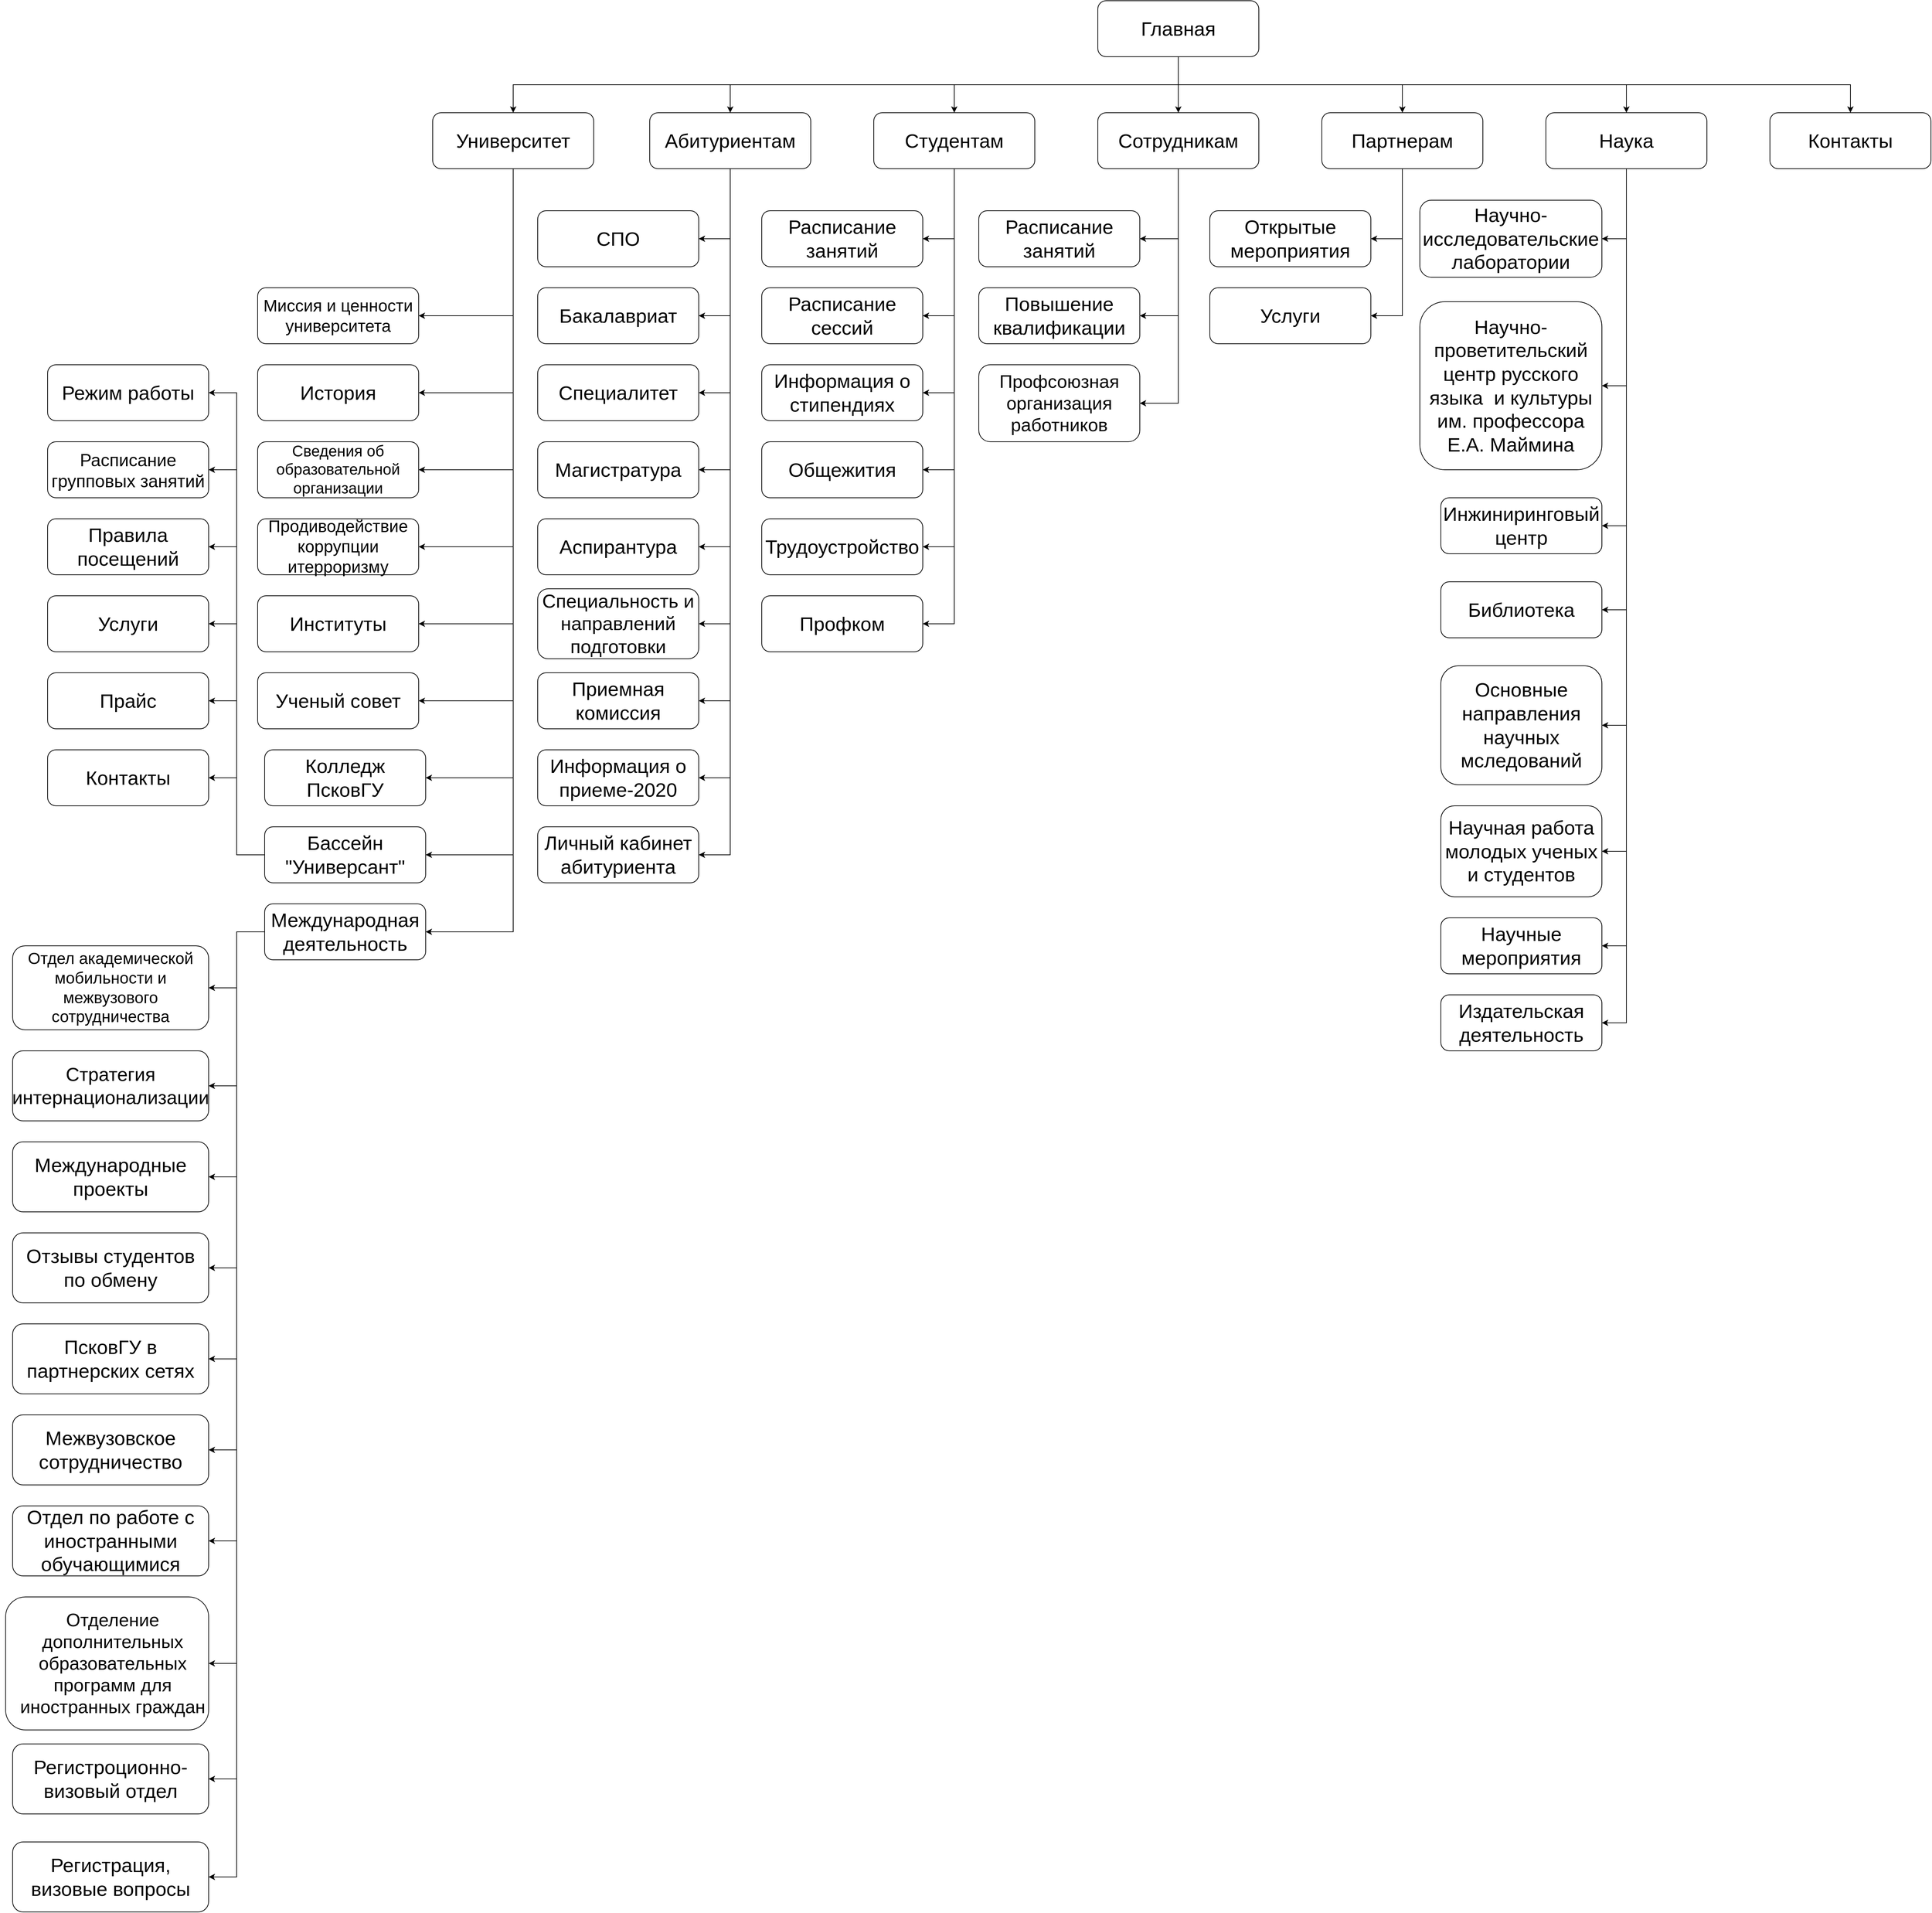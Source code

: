 <mxfile version="20.8.20" type="github">
  <diagram name="Page-1" id="2c0d36ab-eaac-3732-788b-9136903baeff">
    <mxGraphModel dx="4130.5" dy="1369" grid="1" gridSize="10" guides="1" tooltips="1" connect="1" arrows="1" fold="1" page="1" pageScale="1.5" pageWidth="1169" pageHeight="827" background="none" math="0" shadow="0">
      <root>
        <mxCell id="0" />
        <mxCell id="1" parent="0" />
        <mxCell id="hjXKdelXAHmComiaKtAr-131" style="edgeStyle=orthogonalEdgeStyle;rounded=0;orthogonalLoop=1;jettySize=auto;html=1;exitX=0.5;exitY=1;exitDx=0;exitDy=0;entryX=0.5;entryY=0;entryDx=0;entryDy=0;fontSize=28;" edge="1" parent="1" source="hjXKdelXAHmComiaKtAr-123" target="hjXKdelXAHmComiaKtAr-130">
          <mxGeometry relative="1" as="geometry" />
        </mxCell>
        <mxCell id="hjXKdelXAHmComiaKtAr-132" style="edgeStyle=orthogonalEdgeStyle;rounded=0;orthogonalLoop=1;jettySize=auto;html=1;exitX=0.5;exitY=1;exitDx=0;exitDy=0;entryX=0.5;entryY=0;entryDx=0;entryDy=0;fontSize=28;" edge="1" parent="1" source="hjXKdelXAHmComiaKtAr-123" target="hjXKdelXAHmComiaKtAr-124">
          <mxGeometry relative="1" as="geometry" />
        </mxCell>
        <mxCell id="hjXKdelXAHmComiaKtAr-133" style="edgeStyle=orthogonalEdgeStyle;rounded=0;orthogonalLoop=1;jettySize=auto;html=1;exitX=0.5;exitY=1;exitDx=0;exitDy=0;entryX=0.5;entryY=0;entryDx=0;entryDy=0;fontSize=28;" edge="1" parent="1" source="hjXKdelXAHmComiaKtAr-123" target="hjXKdelXAHmComiaKtAr-125">
          <mxGeometry relative="1" as="geometry" />
        </mxCell>
        <mxCell id="hjXKdelXAHmComiaKtAr-134" style="edgeStyle=orthogonalEdgeStyle;rounded=0;orthogonalLoop=1;jettySize=auto;html=1;exitX=0.5;exitY=1;exitDx=0;exitDy=0;entryX=0.5;entryY=0;entryDx=0;entryDy=0;fontSize=28;" edge="1" parent="1" source="hjXKdelXAHmComiaKtAr-123" target="hjXKdelXAHmComiaKtAr-126">
          <mxGeometry relative="1" as="geometry" />
        </mxCell>
        <mxCell id="hjXKdelXAHmComiaKtAr-135" style="edgeStyle=orthogonalEdgeStyle;rounded=0;orthogonalLoop=1;jettySize=auto;html=1;exitX=0.5;exitY=1;exitDx=0;exitDy=0;entryX=0.5;entryY=0;entryDx=0;entryDy=0;fontSize=28;" edge="1" parent="1" source="hjXKdelXAHmComiaKtAr-123" target="hjXKdelXAHmComiaKtAr-129">
          <mxGeometry relative="1" as="geometry" />
        </mxCell>
        <mxCell id="hjXKdelXAHmComiaKtAr-136" style="edgeStyle=orthogonalEdgeStyle;rounded=0;orthogonalLoop=1;jettySize=auto;html=1;exitX=0.5;exitY=1;exitDx=0;exitDy=0;entryX=0.5;entryY=0;entryDx=0;entryDy=0;fontSize=28;" edge="1" parent="1" source="hjXKdelXAHmComiaKtAr-123" target="hjXKdelXAHmComiaKtAr-128">
          <mxGeometry relative="1" as="geometry" />
        </mxCell>
        <mxCell id="hjXKdelXAHmComiaKtAr-137" style="edgeStyle=orthogonalEdgeStyle;rounded=0;orthogonalLoop=1;jettySize=auto;html=1;exitX=0.5;exitY=1;exitDx=0;exitDy=0;fontSize=28;" edge="1" parent="1" source="hjXKdelXAHmComiaKtAr-123" target="hjXKdelXAHmComiaKtAr-127">
          <mxGeometry relative="1" as="geometry" />
        </mxCell>
        <mxCell id="hjXKdelXAHmComiaKtAr-123" value="&lt;font style=&quot;font-size: 28px;&quot;&gt;Главная&lt;/font&gt;" style="rounded=1;whiteSpace=wrap;html=1;" vertex="1" parent="1">
          <mxGeometry x="640" y="80" width="230" height="80" as="geometry" />
        </mxCell>
        <mxCell id="hjXKdelXAHmComiaKtAr-201" style="edgeStyle=orthogonalEdgeStyle;rounded=0;orthogonalLoop=1;jettySize=auto;html=1;exitX=0.5;exitY=1;exitDx=0;exitDy=0;entryX=1;entryY=0.5;entryDx=0;entryDy=0;fontFamily=Helvetica;fontSize=27;fontColor=#000000;" edge="1" parent="1" source="hjXKdelXAHmComiaKtAr-124" target="hjXKdelXAHmComiaKtAr-200">
          <mxGeometry relative="1" as="geometry" />
        </mxCell>
        <mxCell id="hjXKdelXAHmComiaKtAr-202" style="edgeStyle=orthogonalEdgeStyle;rounded=0;orthogonalLoop=1;jettySize=auto;html=1;exitX=0.5;exitY=1;exitDx=0;exitDy=0;entryX=1;entryY=0.5;entryDx=0;entryDy=0;fontFamily=Helvetica;fontSize=27;fontColor=#000000;" edge="1" parent="1" source="hjXKdelXAHmComiaKtAr-124" target="hjXKdelXAHmComiaKtAr-199">
          <mxGeometry relative="1" as="geometry" />
        </mxCell>
        <mxCell id="hjXKdelXAHmComiaKtAr-203" style="edgeStyle=orthogonalEdgeStyle;rounded=0;orthogonalLoop=1;jettySize=auto;html=1;exitX=0.5;exitY=1;exitDx=0;exitDy=0;entryX=1;entryY=0.5;entryDx=0;entryDy=0;fontFamily=Helvetica;fontSize=27;fontColor=#000000;" edge="1" parent="1" source="hjXKdelXAHmComiaKtAr-124" target="hjXKdelXAHmComiaKtAr-198">
          <mxGeometry relative="1" as="geometry" />
        </mxCell>
        <mxCell id="hjXKdelXAHmComiaKtAr-204" style="edgeStyle=orthogonalEdgeStyle;rounded=0;orthogonalLoop=1;jettySize=auto;html=1;exitX=0.5;exitY=1;exitDx=0;exitDy=0;entryX=1;entryY=0.5;entryDx=0;entryDy=0;fontFamily=Helvetica;fontSize=27;fontColor=#000000;" edge="1" parent="1" source="hjXKdelXAHmComiaKtAr-124" target="hjXKdelXAHmComiaKtAr-197">
          <mxGeometry relative="1" as="geometry" />
        </mxCell>
        <mxCell id="hjXKdelXAHmComiaKtAr-205" style="edgeStyle=orthogonalEdgeStyle;rounded=0;orthogonalLoop=1;jettySize=auto;html=1;exitX=0.5;exitY=1;exitDx=0;exitDy=0;entryX=1;entryY=0.5;entryDx=0;entryDy=0;fontFamily=Helvetica;fontSize=27;fontColor=#000000;" edge="1" parent="1" source="hjXKdelXAHmComiaKtAr-124" target="hjXKdelXAHmComiaKtAr-196">
          <mxGeometry relative="1" as="geometry" />
        </mxCell>
        <mxCell id="hjXKdelXAHmComiaKtAr-206" style="edgeStyle=orthogonalEdgeStyle;rounded=0;orthogonalLoop=1;jettySize=auto;html=1;exitX=0.5;exitY=1;exitDx=0;exitDy=0;entryX=1;entryY=0.5;entryDx=0;entryDy=0;fontFamily=Helvetica;fontSize=27;fontColor=#000000;" edge="1" parent="1" source="hjXKdelXAHmComiaKtAr-124" target="hjXKdelXAHmComiaKtAr-195">
          <mxGeometry relative="1" as="geometry" />
        </mxCell>
        <mxCell id="hjXKdelXAHmComiaKtAr-207" style="edgeStyle=orthogonalEdgeStyle;rounded=0;orthogonalLoop=1;jettySize=auto;html=1;exitX=0.5;exitY=1;exitDx=0;exitDy=0;entryX=1;entryY=0.5;entryDx=0;entryDy=0;fontFamily=Helvetica;fontSize=27;fontColor=#000000;" edge="1" parent="1" source="hjXKdelXAHmComiaKtAr-124" target="hjXKdelXAHmComiaKtAr-194">
          <mxGeometry relative="1" as="geometry" />
        </mxCell>
        <mxCell id="hjXKdelXAHmComiaKtAr-208" style="edgeStyle=orthogonalEdgeStyle;rounded=0;orthogonalLoop=1;jettySize=auto;html=1;exitX=0.5;exitY=1;exitDx=0;exitDy=0;entryX=1;entryY=0.5;entryDx=0;entryDy=0;fontFamily=Helvetica;fontSize=27;fontColor=#000000;" edge="1" parent="1" source="hjXKdelXAHmComiaKtAr-124" target="hjXKdelXAHmComiaKtAr-192">
          <mxGeometry relative="1" as="geometry" />
        </mxCell>
        <mxCell id="hjXKdelXAHmComiaKtAr-209" style="edgeStyle=orthogonalEdgeStyle;rounded=0;orthogonalLoop=1;jettySize=auto;html=1;exitX=0.5;exitY=1;exitDx=0;exitDy=0;entryX=1;entryY=0.5;entryDx=0;entryDy=0;fontFamily=Helvetica;fontSize=27;fontColor=#000000;" edge="1" parent="1" source="hjXKdelXAHmComiaKtAr-124" target="hjXKdelXAHmComiaKtAr-193">
          <mxGeometry relative="1" as="geometry" />
        </mxCell>
        <mxCell id="hjXKdelXAHmComiaKtAr-124" value="&lt;font style=&quot;font-size: 28px;&quot;&gt;Абитуриентам&lt;/font&gt;" style="rounded=1;whiteSpace=wrap;html=1;" vertex="1" parent="1">
          <mxGeometry y="240" width="230" height="80" as="geometry" />
        </mxCell>
        <mxCell id="hjXKdelXAHmComiaKtAr-216" style="edgeStyle=orthogonalEdgeStyle;rounded=0;orthogonalLoop=1;jettySize=auto;html=1;exitX=0.5;exitY=1;exitDx=0;exitDy=0;entryX=1;entryY=0.5;entryDx=0;entryDy=0;fontFamily=Helvetica;fontSize=27;fontColor=#000000;" edge="1" parent="1" source="hjXKdelXAHmComiaKtAr-125" target="hjXKdelXAHmComiaKtAr-215">
          <mxGeometry relative="1" as="geometry" />
        </mxCell>
        <mxCell id="hjXKdelXAHmComiaKtAr-217" style="edgeStyle=orthogonalEdgeStyle;rounded=0;orthogonalLoop=1;jettySize=auto;html=1;exitX=0.5;exitY=1;exitDx=0;exitDy=0;entryX=1;entryY=0.5;entryDx=0;entryDy=0;fontFamily=Helvetica;fontSize=27;fontColor=#000000;" edge="1" parent="1" source="hjXKdelXAHmComiaKtAr-125" target="hjXKdelXAHmComiaKtAr-214">
          <mxGeometry relative="1" as="geometry" />
        </mxCell>
        <mxCell id="hjXKdelXAHmComiaKtAr-218" style="edgeStyle=orthogonalEdgeStyle;rounded=0;orthogonalLoop=1;jettySize=auto;html=1;exitX=0.5;exitY=1;exitDx=0;exitDy=0;entryX=1;entryY=0.5;entryDx=0;entryDy=0;fontFamily=Helvetica;fontSize=27;fontColor=#000000;" edge="1" parent="1" source="hjXKdelXAHmComiaKtAr-125" target="hjXKdelXAHmComiaKtAr-213">
          <mxGeometry relative="1" as="geometry" />
        </mxCell>
        <mxCell id="hjXKdelXAHmComiaKtAr-219" style="edgeStyle=orthogonalEdgeStyle;rounded=0;orthogonalLoop=1;jettySize=auto;html=1;exitX=0.5;exitY=1;exitDx=0;exitDy=0;entryX=1;entryY=0.5;entryDx=0;entryDy=0;fontFamily=Helvetica;fontSize=27;fontColor=#000000;" edge="1" parent="1" source="hjXKdelXAHmComiaKtAr-125" target="hjXKdelXAHmComiaKtAr-212">
          <mxGeometry relative="1" as="geometry" />
        </mxCell>
        <mxCell id="hjXKdelXAHmComiaKtAr-220" style="edgeStyle=orthogonalEdgeStyle;rounded=0;orthogonalLoop=1;jettySize=auto;html=1;exitX=0.5;exitY=1;exitDx=0;exitDy=0;entryX=1;entryY=0.5;entryDx=0;entryDy=0;fontFamily=Helvetica;fontSize=27;fontColor=#000000;" edge="1" parent="1" source="hjXKdelXAHmComiaKtAr-125" target="hjXKdelXAHmComiaKtAr-211">
          <mxGeometry relative="1" as="geometry" />
        </mxCell>
        <mxCell id="hjXKdelXAHmComiaKtAr-221" style="edgeStyle=orthogonalEdgeStyle;rounded=0;orthogonalLoop=1;jettySize=auto;html=1;exitX=0.5;exitY=1;exitDx=0;exitDy=0;entryX=1;entryY=0.5;entryDx=0;entryDy=0;fontFamily=Helvetica;fontSize=27;fontColor=#000000;" edge="1" parent="1" source="hjXKdelXAHmComiaKtAr-125" target="hjXKdelXAHmComiaKtAr-210">
          <mxGeometry relative="1" as="geometry" />
        </mxCell>
        <mxCell id="hjXKdelXAHmComiaKtAr-125" value="&lt;font style=&quot;font-size: 28px;&quot;&gt;Студентам&lt;/font&gt;" style="rounded=1;whiteSpace=wrap;html=1;" vertex="1" parent="1">
          <mxGeometry x="320" y="240" width="230" height="80" as="geometry" />
        </mxCell>
        <mxCell id="hjXKdelXAHmComiaKtAr-225" style="edgeStyle=orthogonalEdgeStyle;rounded=0;orthogonalLoop=1;jettySize=auto;html=1;exitX=0.5;exitY=1;exitDx=0;exitDy=0;entryX=1;entryY=0.5;entryDx=0;entryDy=0;fontFamily=Helvetica;fontSize=26;fontColor=#000000;" edge="1" parent="1" source="hjXKdelXAHmComiaKtAr-126" target="hjXKdelXAHmComiaKtAr-224">
          <mxGeometry relative="1" as="geometry" />
        </mxCell>
        <mxCell id="hjXKdelXAHmComiaKtAr-226" style="edgeStyle=orthogonalEdgeStyle;rounded=0;orthogonalLoop=1;jettySize=auto;html=1;exitX=0.5;exitY=1;exitDx=0;exitDy=0;entryX=1;entryY=0.5;entryDx=0;entryDy=0;fontFamily=Helvetica;fontSize=26;fontColor=#000000;" edge="1" parent="1" source="hjXKdelXAHmComiaKtAr-126" target="hjXKdelXAHmComiaKtAr-223">
          <mxGeometry relative="1" as="geometry" />
        </mxCell>
        <mxCell id="hjXKdelXAHmComiaKtAr-227" style="edgeStyle=orthogonalEdgeStyle;rounded=0;orthogonalLoop=1;jettySize=auto;html=1;exitX=0.5;exitY=1;exitDx=0;exitDy=0;entryX=1;entryY=0.5;entryDx=0;entryDy=0;fontFamily=Helvetica;fontSize=26;fontColor=#000000;" edge="1" parent="1" source="hjXKdelXAHmComiaKtAr-126" target="hjXKdelXAHmComiaKtAr-222">
          <mxGeometry relative="1" as="geometry" />
        </mxCell>
        <mxCell id="hjXKdelXAHmComiaKtAr-126" value="&lt;font style=&quot;font-size: 28px;&quot;&gt;Сотрудникам&lt;/font&gt;" style="rounded=1;whiteSpace=wrap;html=1;" vertex="1" parent="1">
          <mxGeometry x="640" y="240" width="230" height="80" as="geometry" />
        </mxCell>
        <mxCell id="hjXKdelXAHmComiaKtAr-230" style="edgeStyle=orthogonalEdgeStyle;rounded=0;orthogonalLoop=1;jettySize=auto;html=1;exitX=0.5;exitY=1;exitDx=0;exitDy=0;entryX=1;entryY=0.5;entryDx=0;entryDy=0;fontFamily=Helvetica;fontSize=26;fontColor=#000000;" edge="1" parent="1" source="hjXKdelXAHmComiaKtAr-127" target="hjXKdelXAHmComiaKtAr-228">
          <mxGeometry relative="1" as="geometry" />
        </mxCell>
        <mxCell id="hjXKdelXAHmComiaKtAr-231" style="edgeStyle=orthogonalEdgeStyle;rounded=0;orthogonalLoop=1;jettySize=auto;html=1;exitX=0.5;exitY=1;exitDx=0;exitDy=0;entryX=1;entryY=0.5;entryDx=0;entryDy=0;fontFamily=Helvetica;fontSize=26;fontColor=#000000;" edge="1" parent="1" source="hjXKdelXAHmComiaKtAr-127" target="hjXKdelXAHmComiaKtAr-229">
          <mxGeometry relative="1" as="geometry" />
        </mxCell>
        <mxCell id="hjXKdelXAHmComiaKtAr-127" value="&lt;font style=&quot;font-size: 28px;&quot;&gt;Партнерам&lt;/font&gt;" style="rounded=1;whiteSpace=wrap;html=1;" vertex="1" parent="1">
          <mxGeometry x="960" y="240" width="230" height="80" as="geometry" />
        </mxCell>
        <mxCell id="hjXKdelXAHmComiaKtAr-241" style="edgeStyle=orthogonalEdgeStyle;rounded=0;orthogonalLoop=1;jettySize=auto;html=1;exitX=0.5;exitY=1;exitDx=0;exitDy=0;entryX=1;entryY=0.5;entryDx=0;entryDy=0;fontFamily=Helvetica;fontSize=26;fontColor=#000000;" edge="1" parent="1" source="hjXKdelXAHmComiaKtAr-128" target="hjXKdelXAHmComiaKtAr-232">
          <mxGeometry relative="1" as="geometry" />
        </mxCell>
        <mxCell id="hjXKdelXAHmComiaKtAr-242" style="edgeStyle=orthogonalEdgeStyle;rounded=0;orthogonalLoop=1;jettySize=auto;html=1;exitX=0.5;exitY=1;exitDx=0;exitDy=0;entryX=1;entryY=0.5;entryDx=0;entryDy=0;fontFamily=Helvetica;fontSize=26;fontColor=#000000;" edge="1" parent="1" source="hjXKdelXAHmComiaKtAr-128" target="hjXKdelXAHmComiaKtAr-233">
          <mxGeometry relative="1" as="geometry" />
        </mxCell>
        <mxCell id="hjXKdelXAHmComiaKtAr-243" style="edgeStyle=orthogonalEdgeStyle;rounded=0;orthogonalLoop=1;jettySize=auto;html=1;exitX=0.5;exitY=1;exitDx=0;exitDy=0;entryX=1;entryY=0.5;entryDx=0;entryDy=0;fontFamily=Helvetica;fontSize=26;fontColor=#000000;" edge="1" parent="1" source="hjXKdelXAHmComiaKtAr-128" target="hjXKdelXAHmComiaKtAr-234">
          <mxGeometry relative="1" as="geometry" />
        </mxCell>
        <mxCell id="hjXKdelXAHmComiaKtAr-244" style="edgeStyle=orthogonalEdgeStyle;rounded=0;orthogonalLoop=1;jettySize=auto;html=1;exitX=0.5;exitY=1;exitDx=0;exitDy=0;entryX=1;entryY=0.5;entryDx=0;entryDy=0;fontFamily=Helvetica;fontSize=26;fontColor=#000000;" edge="1" parent="1" source="hjXKdelXAHmComiaKtAr-128" target="hjXKdelXAHmComiaKtAr-235">
          <mxGeometry relative="1" as="geometry" />
        </mxCell>
        <mxCell id="hjXKdelXAHmComiaKtAr-245" style="edgeStyle=orthogonalEdgeStyle;rounded=0;orthogonalLoop=1;jettySize=auto;html=1;exitX=0.5;exitY=1;exitDx=0;exitDy=0;entryX=1;entryY=0.5;entryDx=0;entryDy=0;fontFamily=Helvetica;fontSize=26;fontColor=#000000;" edge="1" parent="1" source="hjXKdelXAHmComiaKtAr-128" target="hjXKdelXAHmComiaKtAr-236">
          <mxGeometry relative="1" as="geometry" />
        </mxCell>
        <mxCell id="hjXKdelXAHmComiaKtAr-246" style="edgeStyle=orthogonalEdgeStyle;rounded=0;orthogonalLoop=1;jettySize=auto;html=1;exitX=0.5;exitY=1;exitDx=0;exitDy=0;entryX=1;entryY=0.5;entryDx=0;entryDy=0;fontFamily=Helvetica;fontSize=26;fontColor=#000000;" edge="1" parent="1" source="hjXKdelXAHmComiaKtAr-128" target="hjXKdelXAHmComiaKtAr-237">
          <mxGeometry relative="1" as="geometry" />
        </mxCell>
        <mxCell id="hjXKdelXAHmComiaKtAr-247" style="edgeStyle=orthogonalEdgeStyle;rounded=0;orthogonalLoop=1;jettySize=auto;html=1;exitX=0.5;exitY=1;exitDx=0;exitDy=0;entryX=1;entryY=0.5;entryDx=0;entryDy=0;fontFamily=Helvetica;fontSize=26;fontColor=#000000;" edge="1" parent="1" source="hjXKdelXAHmComiaKtAr-128" target="hjXKdelXAHmComiaKtAr-239">
          <mxGeometry relative="1" as="geometry" />
        </mxCell>
        <mxCell id="hjXKdelXAHmComiaKtAr-248" style="edgeStyle=orthogonalEdgeStyle;rounded=0;orthogonalLoop=1;jettySize=auto;html=1;exitX=0.5;exitY=1;exitDx=0;exitDy=0;entryX=1;entryY=0.5;entryDx=0;entryDy=0;fontFamily=Helvetica;fontSize=26;fontColor=#000000;" edge="1" parent="1" source="hjXKdelXAHmComiaKtAr-128" target="hjXKdelXAHmComiaKtAr-240">
          <mxGeometry relative="1" as="geometry" />
        </mxCell>
        <mxCell id="hjXKdelXAHmComiaKtAr-128" value="&lt;font style=&quot;font-size: 28px;&quot;&gt;Наука&lt;/font&gt;" style="rounded=1;whiteSpace=wrap;html=1;" vertex="1" parent="1">
          <mxGeometry x="1280" y="240" width="230" height="80" as="geometry" />
        </mxCell>
        <mxCell id="hjXKdelXAHmComiaKtAr-129" value="&lt;font style=&quot;font-size: 28px;&quot;&gt;Контакты&lt;/font&gt;" style="rounded=1;whiteSpace=wrap;html=1;" vertex="1" parent="1">
          <mxGeometry x="1600" y="240" width="230" height="80" as="geometry" />
        </mxCell>
        <mxCell id="hjXKdelXAHmComiaKtAr-148" style="edgeStyle=orthogonalEdgeStyle;rounded=0;orthogonalLoop=1;jettySize=auto;html=1;exitX=0.5;exitY=1;exitDx=0;exitDy=0;entryX=1;entryY=0.5;entryDx=0;entryDy=0;fontSize=24;" edge="1" parent="1" source="hjXKdelXAHmComiaKtAr-130" target="hjXKdelXAHmComiaKtAr-147">
          <mxGeometry relative="1" as="geometry" />
        </mxCell>
        <mxCell id="hjXKdelXAHmComiaKtAr-149" style="edgeStyle=orthogonalEdgeStyle;rounded=0;orthogonalLoop=1;jettySize=auto;html=1;exitX=0.5;exitY=1;exitDx=0;exitDy=0;entryX=1;entryY=0.5;entryDx=0;entryDy=0;fontSize=24;" edge="1" parent="1" source="hjXKdelXAHmComiaKtAr-130" target="hjXKdelXAHmComiaKtAr-146">
          <mxGeometry relative="1" as="geometry" />
        </mxCell>
        <mxCell id="hjXKdelXAHmComiaKtAr-150" style="edgeStyle=orthogonalEdgeStyle;rounded=0;orthogonalLoop=1;jettySize=auto;html=1;exitX=0.5;exitY=1;exitDx=0;exitDy=0;entryX=1;entryY=0.5;entryDx=0;entryDy=0;fontSize=24;" edge="1" parent="1" source="hjXKdelXAHmComiaKtAr-130" target="hjXKdelXAHmComiaKtAr-145">
          <mxGeometry relative="1" as="geometry" />
        </mxCell>
        <mxCell id="hjXKdelXAHmComiaKtAr-151" style="edgeStyle=orthogonalEdgeStyle;rounded=0;orthogonalLoop=1;jettySize=auto;html=1;exitX=0.5;exitY=1;exitDx=0;exitDy=0;entryX=1;entryY=0.5;entryDx=0;entryDy=0;fontSize=24;" edge="1" parent="1" source="hjXKdelXAHmComiaKtAr-130" target="hjXKdelXAHmComiaKtAr-144">
          <mxGeometry relative="1" as="geometry" />
        </mxCell>
        <mxCell id="hjXKdelXAHmComiaKtAr-152" style="edgeStyle=orthogonalEdgeStyle;rounded=0;orthogonalLoop=1;jettySize=auto;html=1;exitX=0.5;exitY=1;exitDx=0;exitDy=0;entryX=1;entryY=0.5;entryDx=0;entryDy=0;fontSize=24;" edge="1" parent="1" source="hjXKdelXAHmComiaKtAr-130" target="hjXKdelXAHmComiaKtAr-143">
          <mxGeometry relative="1" as="geometry" />
        </mxCell>
        <mxCell id="hjXKdelXAHmComiaKtAr-153" style="edgeStyle=orthogonalEdgeStyle;rounded=0;orthogonalLoop=1;jettySize=auto;html=1;exitX=0.5;exitY=1;exitDx=0;exitDy=0;entryX=1;entryY=0.5;entryDx=0;entryDy=0;fontSize=24;" edge="1" parent="1" source="hjXKdelXAHmComiaKtAr-130" target="hjXKdelXAHmComiaKtAr-142">
          <mxGeometry relative="1" as="geometry" />
        </mxCell>
        <mxCell id="hjXKdelXAHmComiaKtAr-154" style="edgeStyle=orthogonalEdgeStyle;rounded=0;orthogonalLoop=1;jettySize=auto;html=1;exitX=0.5;exitY=1;exitDx=0;exitDy=0;entryX=1;entryY=0.5;entryDx=0;entryDy=0;fontSize=24;" edge="1" parent="1" source="hjXKdelXAHmComiaKtAr-130" target="hjXKdelXAHmComiaKtAr-141">
          <mxGeometry relative="1" as="geometry" />
        </mxCell>
        <mxCell id="hjXKdelXAHmComiaKtAr-155" style="edgeStyle=orthogonalEdgeStyle;rounded=0;orthogonalLoop=1;jettySize=auto;html=1;exitX=0.5;exitY=1;exitDx=0;exitDy=0;entryX=1;entryY=0.5;entryDx=0;entryDy=0;fontSize=24;" edge="1" parent="1" source="hjXKdelXAHmComiaKtAr-130" target="hjXKdelXAHmComiaKtAr-140">
          <mxGeometry relative="1" as="geometry" />
        </mxCell>
        <mxCell id="hjXKdelXAHmComiaKtAr-156" style="edgeStyle=orthogonalEdgeStyle;rounded=0;orthogonalLoop=1;jettySize=auto;html=1;exitX=0.5;exitY=1;exitDx=0;exitDy=0;entryX=1;entryY=0.5;entryDx=0;entryDy=0;fontSize=24;" edge="1" parent="1" source="hjXKdelXAHmComiaKtAr-130" target="hjXKdelXAHmComiaKtAr-139">
          <mxGeometry relative="1" as="geometry" />
        </mxCell>
        <mxCell id="hjXKdelXAHmComiaKtAr-130" value="&lt;font style=&quot;font-size: 28px;&quot;&gt;Университет&lt;/font&gt;" style="rounded=1;whiteSpace=wrap;html=1;" vertex="1" parent="1">
          <mxGeometry x="-310" y="240" width="230" height="80" as="geometry" />
        </mxCell>
        <mxCell id="hjXKdelXAHmComiaKtAr-139" value="&lt;font style=&quot;font-size: 24px;&quot;&gt;Миссия и ценности университета&lt;/font&gt;" style="rounded=1;whiteSpace=wrap;html=1;" vertex="1" parent="1">
          <mxGeometry x="-560" y="490" width="230" height="80" as="geometry" />
        </mxCell>
        <mxCell id="hjXKdelXAHmComiaKtAr-140" value="&lt;font style=&quot;font-size: 28px;&quot;&gt;История&lt;/font&gt;" style="rounded=1;whiteSpace=wrap;html=1;" vertex="1" parent="1">
          <mxGeometry x="-560" y="600" width="230" height="80" as="geometry" />
        </mxCell>
        <mxCell id="hjXKdelXAHmComiaKtAr-141" value="&lt;font style=&quot;font-size: 22px;&quot;&gt;Сведения об образовательной организации&lt;/font&gt;" style="rounded=1;whiteSpace=wrap;html=1;" vertex="1" parent="1">
          <mxGeometry x="-560" y="710" width="230" height="80" as="geometry" />
        </mxCell>
        <mxCell id="hjXKdelXAHmComiaKtAr-142" value="&lt;font style=&quot;font-size: 24px;&quot;&gt;Продиводействие коррупции итерроризму&lt;/font&gt;" style="rounded=1;whiteSpace=wrap;html=1;" vertex="1" parent="1">
          <mxGeometry x="-560" y="820" width="230" height="80" as="geometry" />
        </mxCell>
        <mxCell id="hjXKdelXAHmComiaKtAr-143" value="&lt;font style=&quot;font-size: 28px;&quot;&gt;Институты&lt;/font&gt;" style="rounded=1;whiteSpace=wrap;html=1;" vertex="1" parent="1">
          <mxGeometry x="-560" y="930" width="230" height="80" as="geometry" />
        </mxCell>
        <mxCell id="hjXKdelXAHmComiaKtAr-144" value="&lt;font style=&quot;font-size: 28px;&quot;&gt;Ученый совет&lt;/font&gt;" style="rounded=1;whiteSpace=wrap;html=1;" vertex="1" parent="1">
          <mxGeometry x="-560" y="1040" width="230" height="80" as="geometry" />
        </mxCell>
        <mxCell id="hjXKdelXAHmComiaKtAr-145" value="&lt;font style=&quot;font-size: 28px;&quot;&gt;Колледж ПсковГУ&lt;/font&gt;" style="rounded=1;whiteSpace=wrap;html=1;" vertex="1" parent="1">
          <mxGeometry x="-550" y="1150" width="230" height="80" as="geometry" />
        </mxCell>
        <mxCell id="hjXKdelXAHmComiaKtAr-164" style="edgeStyle=orthogonalEdgeStyle;rounded=0;orthogonalLoop=1;jettySize=auto;html=1;exitX=0;exitY=0.5;exitDx=0;exitDy=0;entryX=1;entryY=0.5;entryDx=0;entryDy=0;fontSize=25;" edge="1" parent="1" source="hjXKdelXAHmComiaKtAr-146" target="hjXKdelXAHmComiaKtAr-163">
          <mxGeometry relative="1" as="geometry" />
        </mxCell>
        <mxCell id="hjXKdelXAHmComiaKtAr-165" style="edgeStyle=orthogonalEdgeStyle;rounded=0;orthogonalLoop=1;jettySize=auto;html=1;exitX=0;exitY=0.5;exitDx=0;exitDy=0;entryX=1;entryY=0.5;entryDx=0;entryDy=0;fontSize=25;" edge="1" parent="1" source="hjXKdelXAHmComiaKtAr-146" target="hjXKdelXAHmComiaKtAr-162">
          <mxGeometry relative="1" as="geometry" />
        </mxCell>
        <mxCell id="hjXKdelXAHmComiaKtAr-166" style="edgeStyle=orthogonalEdgeStyle;rounded=0;orthogonalLoop=1;jettySize=auto;html=1;exitX=0;exitY=0.5;exitDx=0;exitDy=0;entryX=1;entryY=0.5;entryDx=0;entryDy=0;fontSize=25;" edge="1" parent="1" source="hjXKdelXAHmComiaKtAr-146" target="hjXKdelXAHmComiaKtAr-161">
          <mxGeometry relative="1" as="geometry" />
        </mxCell>
        <mxCell id="hjXKdelXAHmComiaKtAr-167" style="edgeStyle=orthogonalEdgeStyle;rounded=0;orthogonalLoop=1;jettySize=auto;html=1;exitX=0;exitY=0.5;exitDx=0;exitDy=0;entryX=1;entryY=0.5;entryDx=0;entryDy=0;fontSize=25;" edge="1" parent="1" source="hjXKdelXAHmComiaKtAr-146" target="hjXKdelXAHmComiaKtAr-160">
          <mxGeometry relative="1" as="geometry" />
        </mxCell>
        <mxCell id="hjXKdelXAHmComiaKtAr-168" style="edgeStyle=orthogonalEdgeStyle;rounded=0;orthogonalLoop=1;jettySize=auto;html=1;exitX=0;exitY=0.5;exitDx=0;exitDy=0;entryX=1;entryY=0.5;entryDx=0;entryDy=0;fontSize=25;" edge="1" parent="1" source="hjXKdelXAHmComiaKtAr-146" target="hjXKdelXAHmComiaKtAr-159">
          <mxGeometry relative="1" as="geometry" />
        </mxCell>
        <mxCell id="hjXKdelXAHmComiaKtAr-169" style="edgeStyle=orthogonalEdgeStyle;rounded=0;orthogonalLoop=1;jettySize=auto;html=1;exitX=0;exitY=0.5;exitDx=0;exitDy=0;entryX=1;entryY=0.5;entryDx=0;entryDy=0;fontSize=25;" edge="1" parent="1" source="hjXKdelXAHmComiaKtAr-146" target="hjXKdelXAHmComiaKtAr-158">
          <mxGeometry relative="1" as="geometry" />
        </mxCell>
        <mxCell id="hjXKdelXAHmComiaKtAr-146" value="&lt;font style=&quot;font-size: 28px;&quot;&gt;Бассейн &quot;Универсант&quot;&lt;/font&gt;" style="rounded=1;whiteSpace=wrap;html=1;" vertex="1" parent="1">
          <mxGeometry x="-550" y="1260" width="230" height="80" as="geometry" />
        </mxCell>
        <mxCell id="hjXKdelXAHmComiaKtAr-180" style="edgeStyle=orthogonalEdgeStyle;rounded=0;orthogonalLoop=1;jettySize=auto;html=1;exitX=0;exitY=0.5;exitDx=0;exitDy=0;entryX=1;entryY=0.5;entryDx=0;entryDy=0;fontFamily=Helvetica;fontSize=22;fontColor=#000000;" edge="1" parent="1" source="hjXKdelXAHmComiaKtAr-147" target="hjXKdelXAHmComiaKtAr-170">
          <mxGeometry relative="1" as="geometry" />
        </mxCell>
        <mxCell id="hjXKdelXAHmComiaKtAr-182" style="edgeStyle=orthogonalEdgeStyle;rounded=0;orthogonalLoop=1;jettySize=auto;html=1;exitX=0;exitY=0.5;exitDx=0;exitDy=0;entryX=1;entryY=0.5;entryDx=0;entryDy=0;fontFamily=Helvetica;fontSize=22;fontColor=#000000;" edge="1" parent="1" source="hjXKdelXAHmComiaKtAr-147" target="hjXKdelXAHmComiaKtAr-171">
          <mxGeometry relative="1" as="geometry" />
        </mxCell>
        <mxCell id="hjXKdelXAHmComiaKtAr-183" style="edgeStyle=orthogonalEdgeStyle;rounded=0;orthogonalLoop=1;jettySize=auto;html=1;exitX=0;exitY=0.5;exitDx=0;exitDy=0;entryX=1;entryY=0.5;entryDx=0;entryDy=0;fontFamily=Helvetica;fontSize=22;fontColor=#000000;" edge="1" parent="1" source="hjXKdelXAHmComiaKtAr-147" target="hjXKdelXAHmComiaKtAr-172">
          <mxGeometry relative="1" as="geometry" />
        </mxCell>
        <mxCell id="hjXKdelXAHmComiaKtAr-184" style="edgeStyle=orthogonalEdgeStyle;rounded=0;orthogonalLoop=1;jettySize=auto;html=1;exitX=0;exitY=0.5;exitDx=0;exitDy=0;entryX=1;entryY=0.5;entryDx=0;entryDy=0;fontFamily=Helvetica;fontSize=22;fontColor=#000000;" edge="1" parent="1" source="hjXKdelXAHmComiaKtAr-147" target="hjXKdelXAHmComiaKtAr-173">
          <mxGeometry relative="1" as="geometry" />
        </mxCell>
        <mxCell id="hjXKdelXAHmComiaKtAr-185" style="edgeStyle=orthogonalEdgeStyle;rounded=0;orthogonalLoop=1;jettySize=auto;html=1;exitX=0;exitY=0.5;exitDx=0;exitDy=0;entryX=1;entryY=0.5;entryDx=0;entryDy=0;fontFamily=Helvetica;fontSize=22;fontColor=#000000;" edge="1" parent="1" source="hjXKdelXAHmComiaKtAr-147" target="hjXKdelXAHmComiaKtAr-174">
          <mxGeometry relative="1" as="geometry" />
        </mxCell>
        <mxCell id="hjXKdelXAHmComiaKtAr-186" style="edgeStyle=orthogonalEdgeStyle;rounded=0;orthogonalLoop=1;jettySize=auto;html=1;exitX=0;exitY=0.5;exitDx=0;exitDy=0;entryX=1;entryY=0.5;entryDx=0;entryDy=0;fontFamily=Helvetica;fontSize=22;fontColor=#000000;" edge="1" parent="1" source="hjXKdelXAHmComiaKtAr-147" target="hjXKdelXAHmComiaKtAr-175">
          <mxGeometry relative="1" as="geometry" />
        </mxCell>
        <mxCell id="hjXKdelXAHmComiaKtAr-187" style="edgeStyle=orthogonalEdgeStyle;rounded=0;orthogonalLoop=1;jettySize=auto;html=1;exitX=0;exitY=0.5;exitDx=0;exitDy=0;entryX=1;entryY=0.5;entryDx=0;entryDy=0;fontFamily=Helvetica;fontSize=22;fontColor=#000000;" edge="1" parent="1" source="hjXKdelXAHmComiaKtAr-147" target="hjXKdelXAHmComiaKtAr-176">
          <mxGeometry relative="1" as="geometry" />
        </mxCell>
        <mxCell id="hjXKdelXAHmComiaKtAr-188" style="edgeStyle=orthogonalEdgeStyle;rounded=0;orthogonalLoop=1;jettySize=auto;html=1;exitX=0;exitY=0.5;exitDx=0;exitDy=0;entryX=1;entryY=0.5;entryDx=0;entryDy=0;fontFamily=Helvetica;fontSize=22;fontColor=#000000;" edge="1" parent="1" source="hjXKdelXAHmComiaKtAr-147" target="hjXKdelXAHmComiaKtAr-177">
          <mxGeometry relative="1" as="geometry" />
        </mxCell>
        <mxCell id="hjXKdelXAHmComiaKtAr-189" style="edgeStyle=orthogonalEdgeStyle;rounded=0;orthogonalLoop=1;jettySize=auto;html=1;exitX=0;exitY=0.5;exitDx=0;exitDy=0;entryX=1;entryY=0.5;entryDx=0;entryDy=0;fontFamily=Helvetica;fontSize=22;fontColor=#000000;" edge="1" parent="1" source="hjXKdelXAHmComiaKtAr-147" target="hjXKdelXAHmComiaKtAr-178">
          <mxGeometry relative="1" as="geometry" />
        </mxCell>
        <mxCell id="hjXKdelXAHmComiaKtAr-191" style="edgeStyle=orthogonalEdgeStyle;rounded=0;orthogonalLoop=1;jettySize=auto;html=1;exitX=0;exitY=0.5;exitDx=0;exitDy=0;entryX=1;entryY=0.5;entryDx=0;entryDy=0;fontFamily=Helvetica;fontSize=22;fontColor=#000000;" edge="1" parent="1" source="hjXKdelXAHmComiaKtAr-147" target="hjXKdelXAHmComiaKtAr-179">
          <mxGeometry relative="1" as="geometry" />
        </mxCell>
        <mxCell id="hjXKdelXAHmComiaKtAr-147" value="&lt;font style=&quot;font-size: 28px;&quot;&gt;Международная деятельность&lt;/font&gt;" style="rounded=1;whiteSpace=wrap;html=1;" vertex="1" parent="1">
          <mxGeometry x="-550" y="1370" width="230" height="80" as="geometry" />
        </mxCell>
        <mxCell id="hjXKdelXAHmComiaKtAr-158" value="&lt;font style=&quot;font-size: 28px;&quot;&gt;Контакты&lt;/font&gt;" style="rounded=1;whiteSpace=wrap;html=1;" vertex="1" parent="1">
          <mxGeometry x="-860" y="1150" width="230" height="80" as="geometry" />
        </mxCell>
        <mxCell id="hjXKdelXAHmComiaKtAr-159" value="&lt;font style=&quot;font-size: 28px;&quot;&gt;Прайс&lt;/font&gt;" style="rounded=1;whiteSpace=wrap;html=1;" vertex="1" parent="1">
          <mxGeometry x="-860" y="1040" width="230" height="80" as="geometry" />
        </mxCell>
        <mxCell id="hjXKdelXAHmComiaKtAr-160" value="&lt;font style=&quot;font-size: 28px;&quot;&gt;Услуги&lt;/font&gt;" style="rounded=1;whiteSpace=wrap;html=1;" vertex="1" parent="1">
          <mxGeometry x="-860" y="930" width="230" height="80" as="geometry" />
        </mxCell>
        <mxCell id="hjXKdelXAHmComiaKtAr-161" value="&lt;font style=&quot;font-size: 28px;&quot;&gt;Правила посещений&lt;/font&gt;" style="rounded=1;whiteSpace=wrap;html=1;" vertex="1" parent="1">
          <mxGeometry x="-860" y="820" width="230" height="80" as="geometry" />
        </mxCell>
        <mxCell id="hjXKdelXAHmComiaKtAr-162" value="&lt;font style=&quot;font-size: 25px;&quot;&gt;Расписание групповых занятий&lt;/font&gt;" style="rounded=1;whiteSpace=wrap;html=1;" vertex="1" parent="1">
          <mxGeometry x="-860" y="710" width="230" height="80" as="geometry" />
        </mxCell>
        <mxCell id="hjXKdelXAHmComiaKtAr-163" value="&lt;font style=&quot;font-size: 28px;&quot;&gt;Режим работы&lt;/font&gt;" style="rounded=1;whiteSpace=wrap;html=1;" vertex="1" parent="1">
          <mxGeometry x="-860" y="600" width="230" height="80" as="geometry" />
        </mxCell>
        <mxCell id="hjXKdelXAHmComiaKtAr-170" value="&lt;font style=&quot;font-size: 23px;&quot;&gt;Отдел академической мобильности и межвузового сотрудничества&lt;/font&gt;" style="rounded=1;whiteSpace=wrap;html=1;" vertex="1" parent="1">
          <mxGeometry x="-910" y="1430" width="280" height="120" as="geometry" />
        </mxCell>
        <mxCell id="hjXKdelXAHmComiaKtAr-171" value="&lt;font style=&quot;font-size: 27px;&quot;&gt;Стратегия интернационализации&lt;/font&gt;" style="rounded=1;whiteSpace=wrap;html=1;" vertex="1" parent="1">
          <mxGeometry x="-910" y="1580" width="280" height="100" as="geometry" />
        </mxCell>
        <mxCell id="hjXKdelXAHmComiaKtAr-172" value="&lt;font style=&quot;font-size: 28px;&quot;&gt;Международные проекты&lt;/font&gt;" style="rounded=1;whiteSpace=wrap;html=1;" vertex="1" parent="1">
          <mxGeometry x="-910" y="1710" width="280" height="100" as="geometry" />
        </mxCell>
        <mxCell id="hjXKdelXAHmComiaKtAr-173" value="&lt;font style=&quot;font-size: 28px;&quot;&gt;Отзывы студентов по обмену&lt;/font&gt;" style="rounded=1;whiteSpace=wrap;html=1;" vertex="1" parent="1">
          <mxGeometry x="-910" y="1840" width="280" height="100" as="geometry" />
        </mxCell>
        <mxCell id="hjXKdelXAHmComiaKtAr-174" value="&lt;font style=&quot;font-size: 28px;&quot;&gt;ПсковГУ в партнерских сетях&lt;/font&gt;" style="rounded=1;whiteSpace=wrap;html=1;" vertex="1" parent="1">
          <mxGeometry x="-910" y="1970" width="280" height="100" as="geometry" />
        </mxCell>
        <mxCell id="hjXKdelXAHmComiaKtAr-175" value="&lt;font style=&quot;font-size: 28px;&quot;&gt;Межвузовское сотрудничество&lt;/font&gt;" style="rounded=1;whiteSpace=wrap;html=1;" vertex="1" parent="1">
          <mxGeometry x="-910" y="2100" width="280" height="100" as="geometry" />
        </mxCell>
        <mxCell id="hjXKdelXAHmComiaKtAr-176" value="&lt;font style=&quot;font-size: 28px;&quot;&gt;Отдел по работе с иностранными обучающимися&lt;/font&gt;" style="rounded=1;whiteSpace=wrap;html=1;" vertex="1" parent="1">
          <mxGeometry x="-910" y="2230" width="280" height="100" as="geometry" />
        </mxCell>
        <mxCell id="hjXKdelXAHmComiaKtAr-177" value="&lt;font style=&quot;box-sizing: border-box; text-decoration-line: none; background-color: rgba(255, 255, 255, 0.05); width: 306px; display: flex; align-items: center; justify-content: space-between; cursor: pointer; border-color: rgba(0, 0, 0, 0.12); outline: none !important; padding: 1rem 0rem 1rem 1rem !important;&quot; color=&quot;#000000&quot;&gt;&lt;font style=&quot;&quot;&gt;&lt;font style=&quot;font-size: 26px;&quot;&gt;Отделение дополнительных образовательных программ для иностранных граждан&lt;/font&gt;&lt;/font&gt;&lt;/font&gt;" style="rounded=1;whiteSpace=wrap;html=1;align=center;strokeWidth=1;" vertex="1" parent="1">
          <mxGeometry x="-920" y="2360" width="290" height="190" as="geometry" />
        </mxCell>
        <mxCell id="hjXKdelXAHmComiaKtAr-178" value="&lt;font style=&quot;font-size: 28px;&quot;&gt;Регистроционно-визовый отдел&lt;/font&gt;" style="rounded=1;whiteSpace=wrap;html=1;" vertex="1" parent="1">
          <mxGeometry x="-910" y="2570" width="280" height="100" as="geometry" />
        </mxCell>
        <mxCell id="hjXKdelXAHmComiaKtAr-179" value="&lt;font style=&quot;font-size: 28px;&quot;&gt;Регистрация, визовые вопросы&lt;/font&gt;" style="rounded=1;whiteSpace=wrap;html=1;" vertex="1" parent="1">
          <mxGeometry x="-910" y="2710" width="280" height="100" as="geometry" />
        </mxCell>
        <mxCell id="hjXKdelXAHmComiaKtAr-192" value="&lt;font style=&quot;font-size: 28px;&quot;&gt;Бакалавриат&lt;/font&gt;" style="rounded=1;whiteSpace=wrap;html=1;" vertex="1" parent="1">
          <mxGeometry x="-160" y="490" width="230" height="80" as="geometry" />
        </mxCell>
        <mxCell id="hjXKdelXAHmComiaKtAr-193" value="&lt;font style=&quot;font-size: 28px;&quot;&gt;СПО&lt;/font&gt;" style="rounded=1;whiteSpace=wrap;html=1;" vertex="1" parent="1">
          <mxGeometry x="-160" y="380" width="230" height="80" as="geometry" />
        </mxCell>
        <mxCell id="hjXKdelXAHmComiaKtAr-194" value="&lt;font style=&quot;font-size: 28px;&quot;&gt;Специалитет&lt;/font&gt;" style="rounded=1;whiteSpace=wrap;html=1;" vertex="1" parent="1">
          <mxGeometry x="-160" y="600" width="230" height="80" as="geometry" />
        </mxCell>
        <mxCell id="hjXKdelXAHmComiaKtAr-195" value="&lt;font style=&quot;font-size: 28px;&quot;&gt;Магистратура&lt;/font&gt;" style="rounded=1;whiteSpace=wrap;html=1;" vertex="1" parent="1">
          <mxGeometry x="-160" y="710" width="230" height="80" as="geometry" />
        </mxCell>
        <mxCell id="hjXKdelXAHmComiaKtAr-196" value="&lt;font style=&quot;font-size: 28px;&quot;&gt;Аспирантура&lt;/font&gt;" style="rounded=1;whiteSpace=wrap;html=1;" vertex="1" parent="1">
          <mxGeometry x="-160" y="820" width="230" height="80" as="geometry" />
        </mxCell>
        <mxCell id="hjXKdelXAHmComiaKtAr-197" value="&lt;font style=&quot;font-size: 27px;&quot;&gt;Специальность и направлений подготовки&lt;/font&gt;" style="rounded=1;whiteSpace=wrap;html=1;" vertex="1" parent="1">
          <mxGeometry x="-160" y="920" width="230" height="100" as="geometry" />
        </mxCell>
        <mxCell id="hjXKdelXAHmComiaKtAr-198" value="&lt;font style=&quot;font-size: 28px;&quot;&gt;Приемная комиссия&lt;/font&gt;" style="rounded=1;whiteSpace=wrap;html=1;" vertex="1" parent="1">
          <mxGeometry x="-160" y="1040" width="230" height="80" as="geometry" />
        </mxCell>
        <mxCell id="hjXKdelXAHmComiaKtAr-199" value="&lt;font style=&quot;font-size: 28px;&quot;&gt;Информация о приеме-2020&lt;/font&gt;" style="rounded=1;whiteSpace=wrap;html=1;" vertex="1" parent="1">
          <mxGeometry x="-160" y="1150" width="230" height="80" as="geometry" />
        </mxCell>
        <mxCell id="hjXKdelXAHmComiaKtAr-200" value="&lt;font style=&quot;font-size: 28px;&quot;&gt;Личный кабинет абитуриента&lt;/font&gt;" style="rounded=1;whiteSpace=wrap;html=1;" vertex="1" parent="1">
          <mxGeometry x="-160" y="1260" width="230" height="80" as="geometry" />
        </mxCell>
        <mxCell id="hjXKdelXAHmComiaKtAr-210" value="&lt;font style=&quot;font-size: 28px;&quot;&gt;Расписание занятий&lt;/font&gt;" style="rounded=1;whiteSpace=wrap;html=1;" vertex="1" parent="1">
          <mxGeometry x="160" y="380" width="230" height="80" as="geometry" />
        </mxCell>
        <mxCell id="hjXKdelXAHmComiaKtAr-211" value="&lt;font style=&quot;font-size: 28px;&quot;&gt;Расписание сессий&lt;/font&gt;" style="rounded=1;whiteSpace=wrap;html=1;" vertex="1" parent="1">
          <mxGeometry x="160" y="490" width="230" height="80" as="geometry" />
        </mxCell>
        <mxCell id="hjXKdelXAHmComiaKtAr-212" value="&lt;font style=&quot;font-size: 28px;&quot;&gt;Информация о стипендиях&lt;/font&gt;" style="rounded=1;whiteSpace=wrap;html=1;" vertex="1" parent="1">
          <mxGeometry x="160" y="600" width="230" height="80" as="geometry" />
        </mxCell>
        <mxCell id="hjXKdelXAHmComiaKtAr-213" value="&lt;font style=&quot;font-size: 28px;&quot;&gt;Общежития&lt;/font&gt;" style="rounded=1;whiteSpace=wrap;html=1;" vertex="1" parent="1">
          <mxGeometry x="160" y="710" width="230" height="80" as="geometry" />
        </mxCell>
        <mxCell id="hjXKdelXAHmComiaKtAr-214" value="&lt;font style=&quot;font-size: 28px;&quot;&gt;Трудоустройство&lt;/font&gt;" style="rounded=1;whiteSpace=wrap;html=1;" vertex="1" parent="1">
          <mxGeometry x="160" y="820" width="230" height="80" as="geometry" />
        </mxCell>
        <mxCell id="hjXKdelXAHmComiaKtAr-215" value="&lt;font style=&quot;font-size: 28px;&quot;&gt;Профком&lt;/font&gt;" style="rounded=1;whiteSpace=wrap;html=1;" vertex="1" parent="1">
          <mxGeometry x="160" y="930" width="230" height="80" as="geometry" />
        </mxCell>
        <mxCell id="hjXKdelXAHmComiaKtAr-222" value="&lt;font style=&quot;font-size: 28px;&quot;&gt;Расписание занятий&lt;/font&gt;" style="rounded=1;whiteSpace=wrap;html=1;" vertex="1" parent="1">
          <mxGeometry x="470" y="380" width="230" height="80" as="geometry" />
        </mxCell>
        <mxCell id="hjXKdelXAHmComiaKtAr-223" value="&lt;font style=&quot;font-size: 28px;&quot;&gt;Повышение квалификации&lt;/font&gt;" style="rounded=1;whiteSpace=wrap;html=1;" vertex="1" parent="1">
          <mxGeometry x="470" y="490" width="230" height="80" as="geometry" />
        </mxCell>
        <mxCell id="hjXKdelXAHmComiaKtAr-224" value="&lt;font style=&quot;font-size: 26px;&quot;&gt;Профсоюзная организация работников&lt;/font&gt;" style="rounded=1;whiteSpace=wrap;html=1;" vertex="1" parent="1">
          <mxGeometry x="470" y="600" width="230" height="110" as="geometry" />
        </mxCell>
        <mxCell id="hjXKdelXAHmComiaKtAr-228" value="&lt;font style=&quot;font-size: 28px;&quot;&gt;Открытые мероприятия&lt;/font&gt;" style="rounded=1;whiteSpace=wrap;html=1;" vertex="1" parent="1">
          <mxGeometry x="800" y="380" width="230" height="80" as="geometry" />
        </mxCell>
        <mxCell id="hjXKdelXAHmComiaKtAr-229" value="&lt;font style=&quot;font-size: 28px;&quot;&gt;Услуги&lt;/font&gt;" style="rounded=1;whiteSpace=wrap;html=1;" vertex="1" parent="1">
          <mxGeometry x="800" y="490" width="230" height="80" as="geometry" />
        </mxCell>
        <mxCell id="hjXKdelXAHmComiaKtAr-232" value="&lt;font style=&quot;font-size: 28px;&quot;&gt;Научно-исследовательские лаборатории&lt;/font&gt;" style="rounded=1;whiteSpace=wrap;html=1;" vertex="1" parent="1">
          <mxGeometry x="1100" y="365" width="260" height="110" as="geometry" />
        </mxCell>
        <mxCell id="hjXKdelXAHmComiaKtAr-233" value="&lt;font style=&quot;font-size: 28px;&quot;&gt;Научно-проветительский центр русского языка&amp;nbsp; и культуры им. профессора Е.А. Маймина&lt;/font&gt;" style="rounded=1;whiteSpace=wrap;html=1;" vertex="1" parent="1">
          <mxGeometry x="1100" y="510" width="260" height="240" as="geometry" />
        </mxCell>
        <mxCell id="hjXKdelXAHmComiaKtAr-234" value="&lt;font style=&quot;font-size: 28px;&quot;&gt;Инжиниринговый центр&lt;/font&gt;" style="rounded=1;whiteSpace=wrap;html=1;" vertex="1" parent="1">
          <mxGeometry x="1130" y="790" width="230" height="80" as="geometry" />
        </mxCell>
        <mxCell id="hjXKdelXAHmComiaKtAr-235" value="&lt;font style=&quot;font-size: 28px;&quot;&gt;Библиотека&lt;/font&gt;" style="rounded=1;whiteSpace=wrap;html=1;" vertex="1" parent="1">
          <mxGeometry x="1130" y="910" width="230" height="80" as="geometry" />
        </mxCell>
        <mxCell id="hjXKdelXAHmComiaKtAr-236" value="&lt;font style=&quot;font-size: 28px;&quot;&gt;Основные направления научных мследований&lt;/font&gt;" style="rounded=1;whiteSpace=wrap;html=1;" vertex="1" parent="1">
          <mxGeometry x="1130" y="1030" width="230" height="170" as="geometry" />
        </mxCell>
        <mxCell id="hjXKdelXAHmComiaKtAr-237" value="&lt;font style=&quot;font-size: 28px;&quot;&gt;Научная работа молодых ученых и студентов&lt;/font&gt;" style="rounded=1;whiteSpace=wrap;html=1;" vertex="1" parent="1">
          <mxGeometry x="1130" y="1230" width="230" height="130" as="geometry" />
        </mxCell>
        <mxCell id="hjXKdelXAHmComiaKtAr-239" value="&lt;font style=&quot;font-size: 28px;&quot;&gt;Научные мероприятия&lt;/font&gt;" style="rounded=1;whiteSpace=wrap;html=1;" vertex="1" parent="1">
          <mxGeometry x="1130" y="1390" width="230" height="80" as="geometry" />
        </mxCell>
        <mxCell id="hjXKdelXAHmComiaKtAr-240" value="&lt;font style=&quot;font-size: 28px;&quot;&gt;Издательская деятельность&lt;/font&gt;" style="rounded=1;whiteSpace=wrap;html=1;" vertex="1" parent="1">
          <mxGeometry x="1130" y="1500" width="230" height="80" as="geometry" />
        </mxCell>
      </root>
    </mxGraphModel>
  </diagram>
</mxfile>
